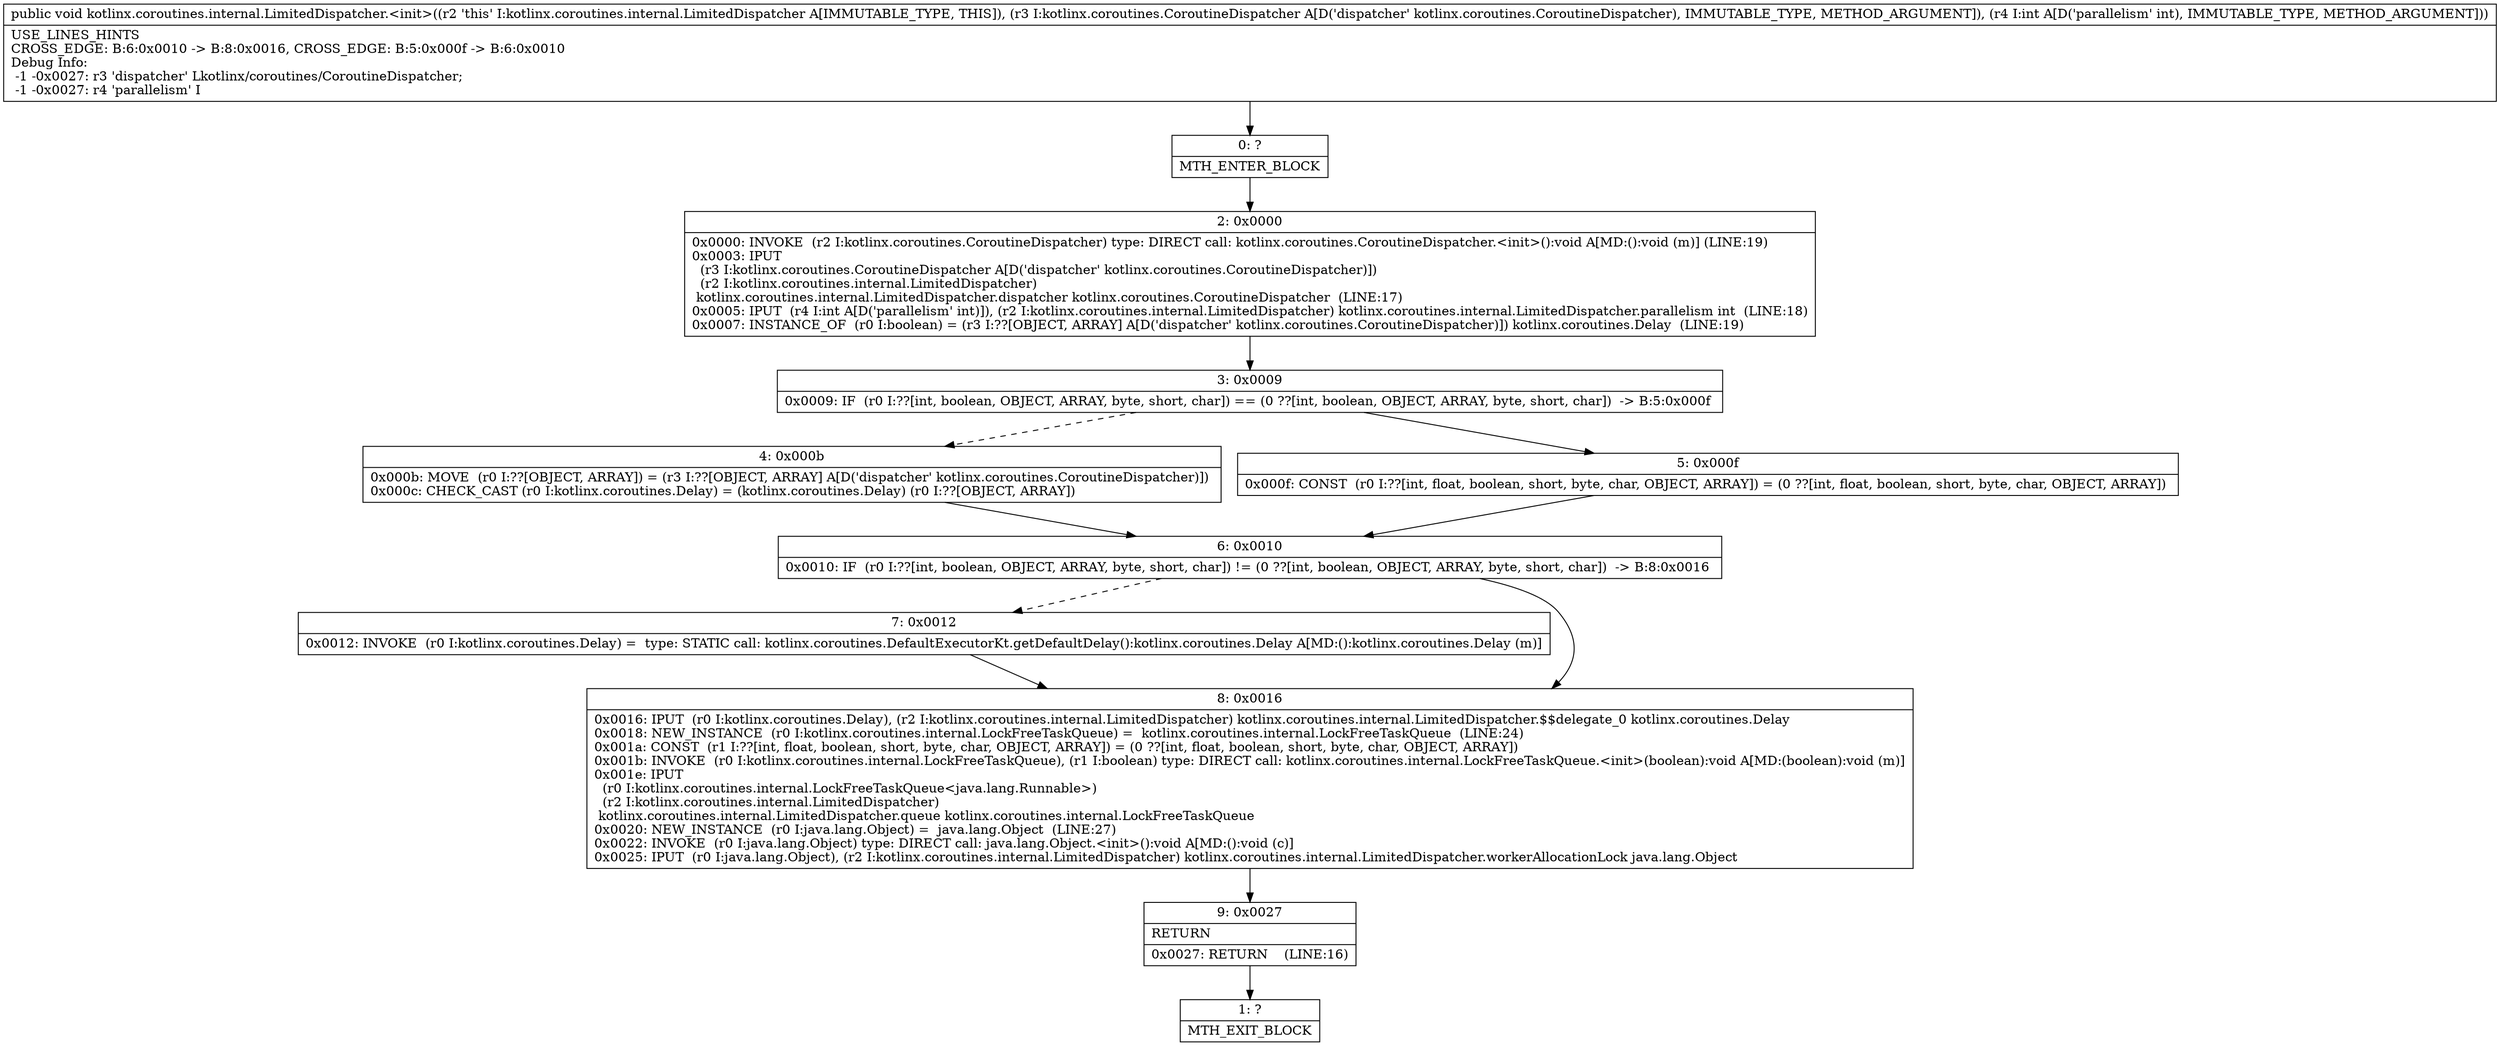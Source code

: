 digraph "CFG forkotlinx.coroutines.internal.LimitedDispatcher.\<init\>(Lkotlinx\/coroutines\/CoroutineDispatcher;I)V" {
Node_0 [shape=record,label="{0\:\ ?|MTH_ENTER_BLOCK\l}"];
Node_2 [shape=record,label="{2\:\ 0x0000|0x0000: INVOKE  (r2 I:kotlinx.coroutines.CoroutineDispatcher) type: DIRECT call: kotlinx.coroutines.CoroutineDispatcher.\<init\>():void A[MD:():void (m)] (LINE:19)\l0x0003: IPUT  \l  (r3 I:kotlinx.coroutines.CoroutineDispatcher A[D('dispatcher' kotlinx.coroutines.CoroutineDispatcher)])\l  (r2 I:kotlinx.coroutines.internal.LimitedDispatcher)\l kotlinx.coroutines.internal.LimitedDispatcher.dispatcher kotlinx.coroutines.CoroutineDispatcher  (LINE:17)\l0x0005: IPUT  (r4 I:int A[D('parallelism' int)]), (r2 I:kotlinx.coroutines.internal.LimitedDispatcher) kotlinx.coroutines.internal.LimitedDispatcher.parallelism int  (LINE:18)\l0x0007: INSTANCE_OF  (r0 I:boolean) = (r3 I:??[OBJECT, ARRAY] A[D('dispatcher' kotlinx.coroutines.CoroutineDispatcher)]) kotlinx.coroutines.Delay  (LINE:19)\l}"];
Node_3 [shape=record,label="{3\:\ 0x0009|0x0009: IF  (r0 I:??[int, boolean, OBJECT, ARRAY, byte, short, char]) == (0 ??[int, boolean, OBJECT, ARRAY, byte, short, char])  \-\> B:5:0x000f \l}"];
Node_4 [shape=record,label="{4\:\ 0x000b|0x000b: MOVE  (r0 I:??[OBJECT, ARRAY]) = (r3 I:??[OBJECT, ARRAY] A[D('dispatcher' kotlinx.coroutines.CoroutineDispatcher)]) \l0x000c: CHECK_CAST (r0 I:kotlinx.coroutines.Delay) = (kotlinx.coroutines.Delay) (r0 I:??[OBJECT, ARRAY]) \l}"];
Node_6 [shape=record,label="{6\:\ 0x0010|0x0010: IF  (r0 I:??[int, boolean, OBJECT, ARRAY, byte, short, char]) != (0 ??[int, boolean, OBJECT, ARRAY, byte, short, char])  \-\> B:8:0x0016 \l}"];
Node_7 [shape=record,label="{7\:\ 0x0012|0x0012: INVOKE  (r0 I:kotlinx.coroutines.Delay) =  type: STATIC call: kotlinx.coroutines.DefaultExecutorKt.getDefaultDelay():kotlinx.coroutines.Delay A[MD:():kotlinx.coroutines.Delay (m)]\l}"];
Node_8 [shape=record,label="{8\:\ 0x0016|0x0016: IPUT  (r0 I:kotlinx.coroutines.Delay), (r2 I:kotlinx.coroutines.internal.LimitedDispatcher) kotlinx.coroutines.internal.LimitedDispatcher.$$delegate_0 kotlinx.coroutines.Delay \l0x0018: NEW_INSTANCE  (r0 I:kotlinx.coroutines.internal.LockFreeTaskQueue) =  kotlinx.coroutines.internal.LockFreeTaskQueue  (LINE:24)\l0x001a: CONST  (r1 I:??[int, float, boolean, short, byte, char, OBJECT, ARRAY]) = (0 ??[int, float, boolean, short, byte, char, OBJECT, ARRAY]) \l0x001b: INVOKE  (r0 I:kotlinx.coroutines.internal.LockFreeTaskQueue), (r1 I:boolean) type: DIRECT call: kotlinx.coroutines.internal.LockFreeTaskQueue.\<init\>(boolean):void A[MD:(boolean):void (m)]\l0x001e: IPUT  \l  (r0 I:kotlinx.coroutines.internal.LockFreeTaskQueue\<java.lang.Runnable\>)\l  (r2 I:kotlinx.coroutines.internal.LimitedDispatcher)\l kotlinx.coroutines.internal.LimitedDispatcher.queue kotlinx.coroutines.internal.LockFreeTaskQueue \l0x0020: NEW_INSTANCE  (r0 I:java.lang.Object) =  java.lang.Object  (LINE:27)\l0x0022: INVOKE  (r0 I:java.lang.Object) type: DIRECT call: java.lang.Object.\<init\>():void A[MD:():void (c)]\l0x0025: IPUT  (r0 I:java.lang.Object), (r2 I:kotlinx.coroutines.internal.LimitedDispatcher) kotlinx.coroutines.internal.LimitedDispatcher.workerAllocationLock java.lang.Object \l}"];
Node_9 [shape=record,label="{9\:\ 0x0027|RETURN\l|0x0027: RETURN    (LINE:16)\l}"];
Node_1 [shape=record,label="{1\:\ ?|MTH_EXIT_BLOCK\l}"];
Node_5 [shape=record,label="{5\:\ 0x000f|0x000f: CONST  (r0 I:??[int, float, boolean, short, byte, char, OBJECT, ARRAY]) = (0 ??[int, float, boolean, short, byte, char, OBJECT, ARRAY]) \l}"];
MethodNode[shape=record,label="{public void kotlinx.coroutines.internal.LimitedDispatcher.\<init\>((r2 'this' I:kotlinx.coroutines.internal.LimitedDispatcher A[IMMUTABLE_TYPE, THIS]), (r3 I:kotlinx.coroutines.CoroutineDispatcher A[D('dispatcher' kotlinx.coroutines.CoroutineDispatcher), IMMUTABLE_TYPE, METHOD_ARGUMENT]), (r4 I:int A[D('parallelism' int), IMMUTABLE_TYPE, METHOD_ARGUMENT]))  | USE_LINES_HINTS\lCROSS_EDGE: B:6:0x0010 \-\> B:8:0x0016, CROSS_EDGE: B:5:0x000f \-\> B:6:0x0010\lDebug Info:\l  \-1 \-0x0027: r3 'dispatcher' Lkotlinx\/coroutines\/CoroutineDispatcher;\l  \-1 \-0x0027: r4 'parallelism' I\l}"];
MethodNode -> Node_0;Node_0 -> Node_2;
Node_2 -> Node_3;
Node_3 -> Node_4[style=dashed];
Node_3 -> Node_5;
Node_4 -> Node_6;
Node_6 -> Node_7[style=dashed];
Node_6 -> Node_8;
Node_7 -> Node_8;
Node_8 -> Node_9;
Node_9 -> Node_1;
Node_5 -> Node_6;
}

